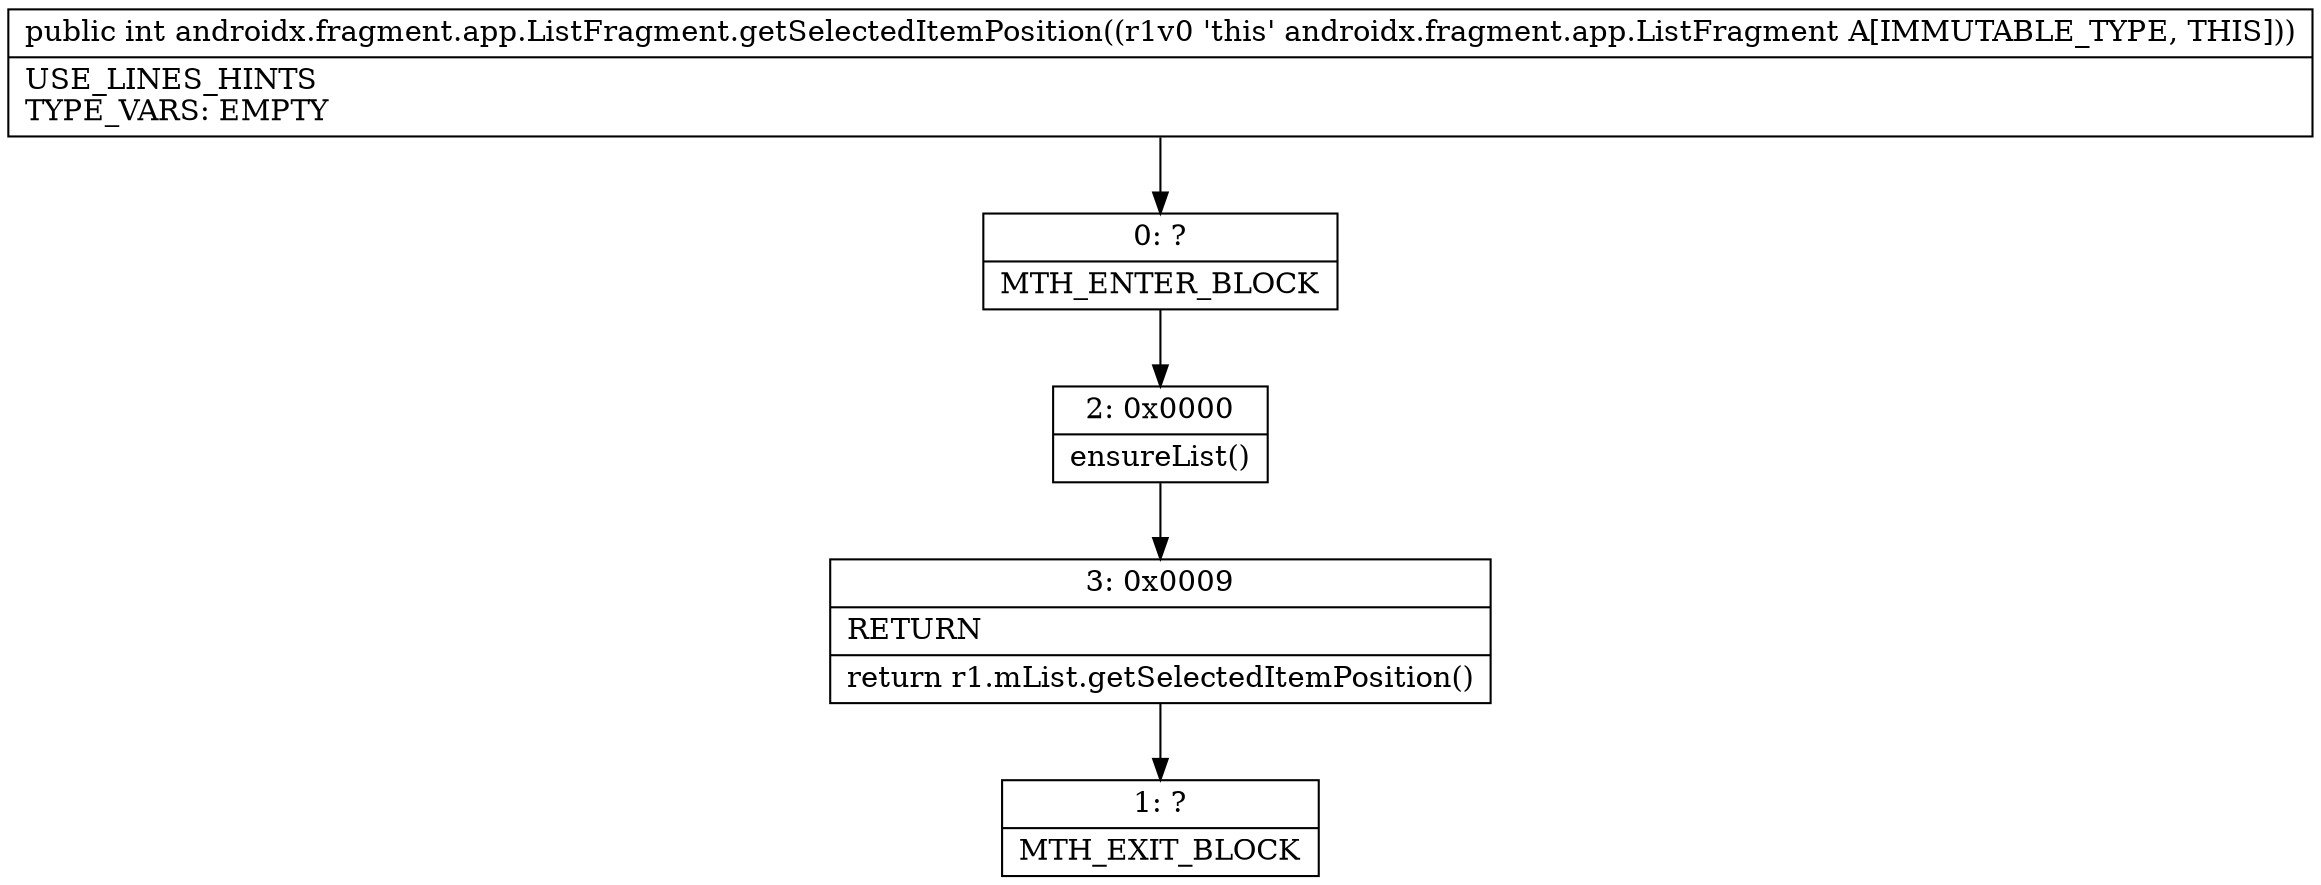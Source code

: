 digraph "CFG forandroidx.fragment.app.ListFragment.getSelectedItemPosition()I" {
Node_0 [shape=record,label="{0\:\ ?|MTH_ENTER_BLOCK\l}"];
Node_2 [shape=record,label="{2\:\ 0x0000|ensureList()\l}"];
Node_3 [shape=record,label="{3\:\ 0x0009|RETURN\l|return r1.mList.getSelectedItemPosition()\l}"];
Node_1 [shape=record,label="{1\:\ ?|MTH_EXIT_BLOCK\l}"];
MethodNode[shape=record,label="{public int androidx.fragment.app.ListFragment.getSelectedItemPosition((r1v0 'this' androidx.fragment.app.ListFragment A[IMMUTABLE_TYPE, THIS]))  | USE_LINES_HINTS\lTYPE_VARS: EMPTY\l}"];
MethodNode -> Node_0;Node_0 -> Node_2;
Node_2 -> Node_3;
Node_3 -> Node_1;
}

